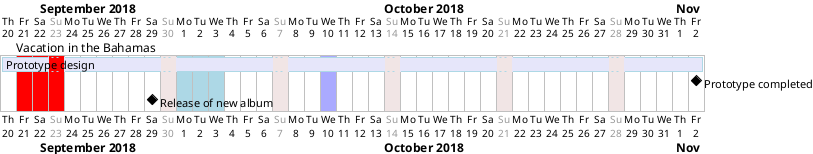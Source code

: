 {
  "sha1": "mu4sq2c9fcipyo852vpz9qo8aegf6rj",
  "insertion": {
    "when": "2024-06-03T18:59:35.686Z",
    "url": "http://forum.plantuml.net/8890/gannt-highlight-today",
    "user": "plantuml@gmail.com"
  }
}
@startgantt
Project starts the 20th of september 2018
sunday are close
2018/09/21 to 2018/09/23 are colored in red
2018/09/21 to 2018/09/30 are named [Vacation in the Bahamas] 
2018/10/01 and 2 days are colored in lightBlue
[Prototype design] as [TASK1] lasts 38 days
[TASK1] is colored in Lavender/LightBlue
[Prototype completed] happens at [TASK1]'s end
[Release of new album] happens at the 29th of September 2018

today is 2018/10/10 and is colored in #AAF

@endgantt
